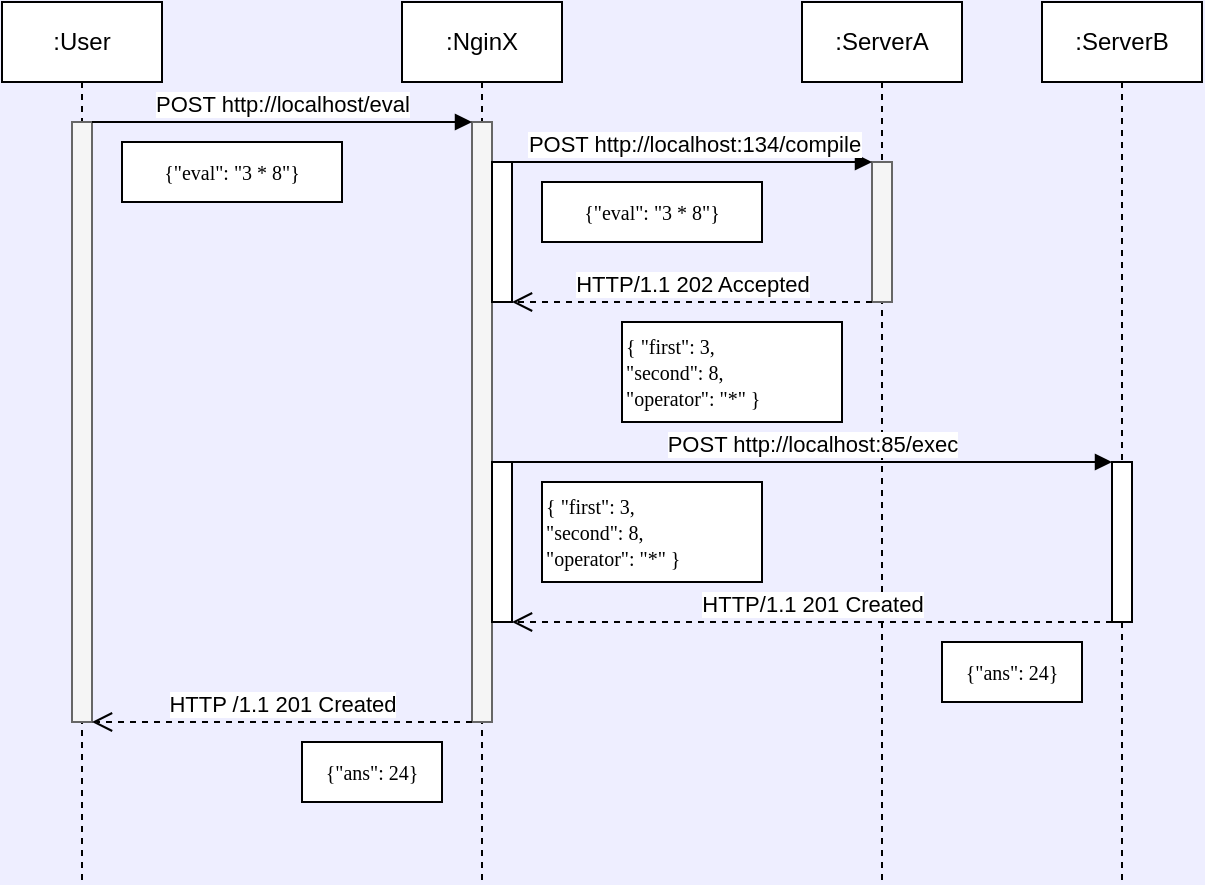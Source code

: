 <mxfile version="21.3.7" type="device">
  <diagram name="Simple" id="2YBvvXClWsGukQMizWep">
    <mxGraphModel dx="837" dy="488" grid="1" gridSize="10" guides="1" tooltips="1" connect="1" arrows="1" fold="1" page="1" pageScale="1" pageWidth="850" pageHeight="1100" background="#EEEEFF" math="0" shadow="0">
      <root>
        <mxCell id="0" />
        <mxCell id="1" parent="0" />
        <mxCell id="y8LN_RdOT-2jXtNHVtIl-1" value=":User" style="shape=umlLifeline;perimeter=lifelinePerimeter;whiteSpace=wrap;html=1;container=1;dropTarget=0;collapsible=0;recursiveResize=0;outlineConnect=0;portConstraint=eastwest;newEdgeStyle={&quot;edgeStyle&quot;:&quot;elbowEdgeStyle&quot;,&quot;elbow&quot;:&quot;vertical&quot;,&quot;curved&quot;:0,&quot;rounded&quot;:0};" vertex="1" parent="1">
          <mxGeometry x="40" y="40" width="80" height="440" as="geometry" />
        </mxCell>
        <mxCell id="y8LN_RdOT-2jXtNHVtIl-10" value="" style="html=1;points=[];perimeter=orthogonalPerimeter;outlineConnect=0;targetShapes=umlLifeline;portConstraint=eastwest;newEdgeStyle={&quot;edgeStyle&quot;:&quot;elbowEdgeStyle&quot;,&quot;elbow&quot;:&quot;vertical&quot;,&quot;curved&quot;:0,&quot;rounded&quot;:0};fillColor=#f5f5f5;strokeColor=#666666;fontColor=#333333;" vertex="1" parent="y8LN_RdOT-2jXtNHVtIl-1">
          <mxGeometry x="35" y="60" width="10" height="300" as="geometry" />
        </mxCell>
        <mxCell id="y8LN_RdOT-2jXtNHVtIl-2" value=":NginX" style="shape=umlLifeline;perimeter=lifelinePerimeter;whiteSpace=wrap;html=1;container=1;dropTarget=0;collapsible=0;recursiveResize=0;outlineConnect=0;portConstraint=eastwest;newEdgeStyle={&quot;edgeStyle&quot;:&quot;elbowEdgeStyle&quot;,&quot;elbow&quot;:&quot;vertical&quot;,&quot;curved&quot;:0,&quot;rounded&quot;:0};" vertex="1" parent="1">
          <mxGeometry x="240" y="40" width="80" height="440" as="geometry" />
        </mxCell>
        <mxCell id="y8LN_RdOT-2jXtNHVtIl-11" value="" style="html=1;points=[];perimeter=orthogonalPerimeter;outlineConnect=0;targetShapes=umlLifeline;portConstraint=eastwest;newEdgeStyle={&quot;edgeStyle&quot;:&quot;elbowEdgeStyle&quot;,&quot;elbow&quot;:&quot;vertical&quot;,&quot;curved&quot;:0,&quot;rounded&quot;:0};fillColor=#f5f5f5;fontColor=#333333;strokeColor=#666666;" vertex="1" parent="y8LN_RdOT-2jXtNHVtIl-2">
          <mxGeometry x="35" y="60" width="10" height="300" as="geometry" />
        </mxCell>
        <mxCell id="y8LN_RdOT-2jXtNHVtIl-15" value="" style="html=1;points=[];perimeter=orthogonalPerimeter;outlineConnect=0;targetShapes=umlLifeline;portConstraint=eastwest;newEdgeStyle={&quot;edgeStyle&quot;:&quot;elbowEdgeStyle&quot;,&quot;elbow&quot;:&quot;vertical&quot;,&quot;curved&quot;:0,&quot;rounded&quot;:0};" vertex="1" parent="y8LN_RdOT-2jXtNHVtIl-2">
          <mxGeometry x="45" y="80" width="10" height="70" as="geometry" />
        </mxCell>
        <mxCell id="y8LN_RdOT-2jXtNHVtIl-21" value="" style="html=1;points=[];perimeter=orthogonalPerimeter;outlineConnect=0;targetShapes=umlLifeline;portConstraint=eastwest;newEdgeStyle={&quot;edgeStyle&quot;:&quot;elbowEdgeStyle&quot;,&quot;elbow&quot;:&quot;vertical&quot;,&quot;curved&quot;:0,&quot;rounded&quot;:0};" vertex="1" parent="y8LN_RdOT-2jXtNHVtIl-2">
          <mxGeometry x="45" y="230" width="10" height="80" as="geometry" />
        </mxCell>
        <mxCell id="y8LN_RdOT-2jXtNHVtIl-3" value=":ServerA" style="shape=umlLifeline;perimeter=lifelinePerimeter;whiteSpace=wrap;html=1;container=1;dropTarget=0;collapsible=0;recursiveResize=0;outlineConnect=0;portConstraint=eastwest;newEdgeStyle={&quot;edgeStyle&quot;:&quot;elbowEdgeStyle&quot;,&quot;elbow&quot;:&quot;vertical&quot;,&quot;curved&quot;:0,&quot;rounded&quot;:0};" vertex="1" parent="1">
          <mxGeometry x="440" y="40" width="80" height="440" as="geometry" />
        </mxCell>
        <mxCell id="y8LN_RdOT-2jXtNHVtIl-16" value="" style="html=1;points=[];perimeter=orthogonalPerimeter;outlineConnect=0;targetShapes=umlLifeline;portConstraint=eastwest;newEdgeStyle={&quot;edgeStyle&quot;:&quot;elbowEdgeStyle&quot;,&quot;elbow&quot;:&quot;vertical&quot;,&quot;curved&quot;:0,&quot;rounded&quot;:0};fillColor=#f5f5f5;fontColor=#333333;strokeColor=#666666;" vertex="1" parent="y8LN_RdOT-2jXtNHVtIl-3">
          <mxGeometry x="35" y="80" width="10" height="70" as="geometry" />
        </mxCell>
        <mxCell id="y8LN_RdOT-2jXtNHVtIl-4" value=":ServerB" style="shape=umlLifeline;perimeter=lifelinePerimeter;whiteSpace=wrap;html=1;container=1;dropTarget=0;collapsible=0;recursiveResize=0;outlineConnect=0;portConstraint=eastwest;newEdgeStyle={&quot;edgeStyle&quot;:&quot;elbowEdgeStyle&quot;,&quot;elbow&quot;:&quot;vertical&quot;,&quot;curved&quot;:0,&quot;rounded&quot;:0};" vertex="1" parent="1">
          <mxGeometry x="560" y="40" width="80" height="440" as="geometry" />
        </mxCell>
        <mxCell id="y8LN_RdOT-2jXtNHVtIl-22" value="" style="html=1;points=[];perimeter=orthogonalPerimeter;outlineConnect=0;targetShapes=umlLifeline;portConstraint=eastwest;newEdgeStyle={&quot;edgeStyle&quot;:&quot;elbowEdgeStyle&quot;,&quot;elbow&quot;:&quot;vertical&quot;,&quot;curved&quot;:0,&quot;rounded&quot;:0};" vertex="1" parent="y8LN_RdOT-2jXtNHVtIl-4">
          <mxGeometry x="35" y="230" width="10" height="80" as="geometry" />
        </mxCell>
        <mxCell id="y8LN_RdOT-2jXtNHVtIl-12" value="POST http://localhost/eval" style="html=1;verticalAlign=bottom;endArrow=block;edgeStyle=elbowEdgeStyle;elbow=vertical;curved=0;rounded=0;" edge="1" target="y8LN_RdOT-2jXtNHVtIl-11" parent="1" source="y8LN_RdOT-2jXtNHVtIl-10">
          <mxGeometry relative="1" as="geometry">
            <mxPoint x="125" y="100" as="sourcePoint" />
            <Array as="points">
              <mxPoint x="180" y="100" />
            </Array>
          </mxGeometry>
        </mxCell>
        <mxCell id="y8LN_RdOT-2jXtNHVtIl-13" value="HTTP /1.1 201 Created" style="html=1;verticalAlign=bottom;endArrow=open;dashed=1;endSize=8;edgeStyle=elbowEdgeStyle;elbow=vertical;curved=0;rounded=0;" edge="1" source="y8LN_RdOT-2jXtNHVtIl-11" parent="1" target="y8LN_RdOT-2jXtNHVtIl-10">
          <mxGeometry relative="1" as="geometry">
            <mxPoint x="185" y="175" as="targetPoint" />
            <Array as="points">
              <mxPoint x="130" y="400" />
              <mxPoint x="250" y="380" />
              <mxPoint x="210" y="400" />
              <mxPoint x="220" y="480" />
              <mxPoint x="130" y="300" />
              <mxPoint x="180" y="320" />
            </Array>
            <mxPoint as="offset" />
          </mxGeometry>
        </mxCell>
        <mxCell id="y8LN_RdOT-2jXtNHVtIl-14" value="&lt;p style=&quot;font-size: 10px;&quot;&gt;&lt;font data-font-src=&quot;https://fonts.googleapis.com/css?family=Roboto+Mono&quot; style=&quot;font-size: 10px;&quot;&gt;{&quot;eval&quot;: &quot;3 * 8&quot;}&lt;/font&gt;&lt;/p&gt;" style="rounded=0;whiteSpace=wrap;html=1;align=center;fontFamily=Roboto Mono;fontSource=https%3A%2F%2Ffonts.googleapis.com%2Fcss%3Ffamily%3DRoboto%2BMono;verticalAlign=middle;horizontal=1;labelPosition=center;verticalLabelPosition=middle;spacing=2;spacingTop=0;fontSize=10;" vertex="1" parent="1">
          <mxGeometry x="100" y="110" width="110" height="30" as="geometry" />
        </mxCell>
        <mxCell id="y8LN_RdOT-2jXtNHVtIl-17" value="POST http://localhost:134/compile" style="html=1;verticalAlign=bottom;endArrow=block;edgeStyle=elbowEdgeStyle;elbow=vertical;curved=0;rounded=0;" edge="1" target="y8LN_RdOT-2jXtNHVtIl-16" parent="1" source="y8LN_RdOT-2jXtNHVtIl-15">
          <mxGeometry x="0.003" relative="1" as="geometry">
            <mxPoint x="405" y="120" as="sourcePoint" />
            <Array as="points">
              <mxPoint x="320" y="120" />
            </Array>
            <mxPoint as="offset" />
          </mxGeometry>
        </mxCell>
        <mxCell id="y8LN_RdOT-2jXtNHVtIl-18" value="HTTP/1.1 202 Accepted" style="html=1;verticalAlign=bottom;endArrow=open;dashed=1;endSize=8;edgeStyle=elbowEdgeStyle;elbow=vertical;curved=0;rounded=0;" edge="1" source="y8LN_RdOT-2jXtNHVtIl-16" parent="1" target="y8LN_RdOT-2jXtNHVtIl-15">
          <mxGeometry relative="1" as="geometry">
            <mxPoint x="405" y="195" as="targetPoint" />
            <Array as="points">
              <mxPoint x="420" y="190" />
              <mxPoint x="400" y="180" />
            </Array>
          </mxGeometry>
        </mxCell>
        <mxCell id="y8LN_RdOT-2jXtNHVtIl-19" value="&lt;p style=&quot;font-size: 10px;&quot;&gt;&lt;font data-font-src=&quot;https://fonts.googleapis.com/css?family=Roboto+Mono&quot; style=&quot;font-size: 10px;&quot;&gt;{&quot;eval&quot;: &quot;3 * 8&quot;}&lt;/font&gt;&lt;/p&gt;" style="rounded=0;whiteSpace=wrap;html=1;align=center;fontFamily=Roboto Mono;fontSource=https%3A%2F%2Ffonts.googleapis.com%2Fcss%3Ffamily%3DRoboto%2BMono;verticalAlign=middle;horizontal=1;labelPosition=center;verticalLabelPosition=middle;spacing=2;spacingTop=0;fontSize=10;" vertex="1" parent="1">
          <mxGeometry x="310" y="130" width="110" height="30" as="geometry" />
        </mxCell>
        <mxCell id="y8LN_RdOT-2jXtNHVtIl-20" value="&lt;p style=&quot;font-size: 10px; line-height: 30%;&quot;&gt;&lt;font data-font-src=&quot;https://fonts.googleapis.com/css?family=Roboto+Mono&quot; style=&quot;font-size: 10px;&quot;&gt;{&amp;nbsp;&lt;/font&gt;&lt;span style=&quot;background-color: initial;&quot;&gt;&quot;first&quot;: 3,&lt;/span&gt;&lt;/p&gt;&lt;p style=&quot;font-size: 10px; line-height: 30%;&quot;&gt;&lt;span style=&quot;background-color: initial;&quot;&gt;&quot;second&quot;: 8,&lt;/span&gt;&lt;/p&gt;&lt;p style=&quot;font-size: 10px; line-height: 30%;&quot;&gt;&lt;font data-font-src=&quot;https://fonts.googleapis.com/css?family=Roboto+Mono&quot; style=&quot;font-size: 10px;&quot;&gt;&quot;operator&quot;: &quot;*&quot; }&lt;/font&gt;&lt;/p&gt;" style="rounded=0;whiteSpace=wrap;html=1;align=left;fontFamily=Roboto Mono;fontSource=https%3A%2F%2Ffonts.googleapis.com%2Fcss%3Ffamily%3DRoboto%2BMono;verticalAlign=middle;horizontal=1;labelPosition=center;verticalLabelPosition=middle;spacing=2;spacingTop=0;fontSize=10;" vertex="1" parent="1">
          <mxGeometry x="350" y="200" width="110" height="50" as="geometry" />
        </mxCell>
        <mxCell id="y8LN_RdOT-2jXtNHVtIl-23" value="POST http://localhost:85/exec" style="html=1;verticalAlign=bottom;endArrow=block;edgeStyle=elbowEdgeStyle;elbow=vertical;curved=0;rounded=0;" edge="1" target="y8LN_RdOT-2jXtNHVtIl-22" parent="1" source="y8LN_RdOT-2jXtNHVtIl-21">
          <mxGeometry relative="1" as="geometry">
            <mxPoint x="525" y="270" as="sourcePoint" />
            <Array as="points">
              <mxPoint x="460" y="270" />
            </Array>
          </mxGeometry>
        </mxCell>
        <mxCell id="y8LN_RdOT-2jXtNHVtIl-24" value="HTTP/1.1 201 Created" style="html=1;verticalAlign=bottom;endArrow=open;dashed=1;endSize=8;edgeStyle=elbowEdgeStyle;elbow=vertical;curved=0;rounded=0;" edge="1" source="y8LN_RdOT-2jXtNHVtIl-22" parent="1" target="y8LN_RdOT-2jXtNHVtIl-21">
          <mxGeometry relative="1" as="geometry">
            <mxPoint x="525" y="345" as="targetPoint" />
            <Array as="points">
              <mxPoint x="380" y="350" />
            </Array>
          </mxGeometry>
        </mxCell>
        <mxCell id="y8LN_RdOT-2jXtNHVtIl-25" value="&lt;p style=&quot;font-size: 10px; line-height: 30%;&quot;&gt;&lt;font data-font-src=&quot;https://fonts.googleapis.com/css?family=Roboto+Mono&quot; style=&quot;font-size: 10px;&quot;&gt;{&amp;nbsp;&lt;/font&gt;&lt;span style=&quot;background-color: initial;&quot;&gt;&quot;first&quot;: 3,&lt;/span&gt;&lt;/p&gt;&lt;p style=&quot;font-size: 10px; line-height: 30%;&quot;&gt;&lt;span style=&quot;background-color: initial;&quot;&gt;&quot;second&quot;: 8,&lt;/span&gt;&lt;/p&gt;&lt;p style=&quot;font-size: 10px; line-height: 30%;&quot;&gt;&lt;font data-font-src=&quot;https://fonts.googleapis.com/css?family=Roboto+Mono&quot; style=&quot;font-size: 10px;&quot;&gt;&quot;operator&quot;: &quot;*&quot; }&lt;/font&gt;&lt;/p&gt;" style="rounded=0;whiteSpace=wrap;html=1;align=left;fontFamily=Roboto Mono;fontSource=https%3A%2F%2Ffonts.googleapis.com%2Fcss%3Ffamily%3DRoboto%2BMono;verticalAlign=middle;horizontal=1;labelPosition=center;verticalLabelPosition=middle;spacing=2;spacingTop=0;fontSize=10;" vertex="1" parent="1">
          <mxGeometry x="310" y="280" width="110" height="50" as="geometry" />
        </mxCell>
        <mxCell id="y8LN_RdOT-2jXtNHVtIl-27" value="&lt;p style=&quot;font-size: 10px;&quot;&gt;{&quot;ans&quot;: 24}&lt;/p&gt;" style="rounded=0;whiteSpace=wrap;html=1;align=center;fontFamily=Roboto Mono;fontSource=https%3A%2F%2Ffonts.googleapis.com%2Fcss%3Ffamily%3DRoboto%2BMono;verticalAlign=middle;horizontal=1;labelPosition=center;verticalLabelPosition=middle;spacing=2;spacingTop=0;fontSize=10;" vertex="1" parent="1">
          <mxGeometry x="510" y="360" width="70" height="30" as="geometry" />
        </mxCell>
        <mxCell id="y8LN_RdOT-2jXtNHVtIl-28" value="&lt;p style=&quot;font-size: 10px;&quot;&gt;{&quot;ans&quot;: 24}&lt;/p&gt;" style="rounded=0;whiteSpace=wrap;html=1;align=center;fontFamily=Roboto Mono;fontSource=https%3A%2F%2Ffonts.googleapis.com%2Fcss%3Ffamily%3DRoboto%2BMono;verticalAlign=middle;horizontal=1;labelPosition=center;verticalLabelPosition=middle;spacing=2;spacingTop=0;fontSize=10;" vertex="1" parent="1">
          <mxGeometry x="190" y="410" width="70" height="30" as="geometry" />
        </mxCell>
      </root>
    </mxGraphModel>
  </diagram>
</mxfile>
